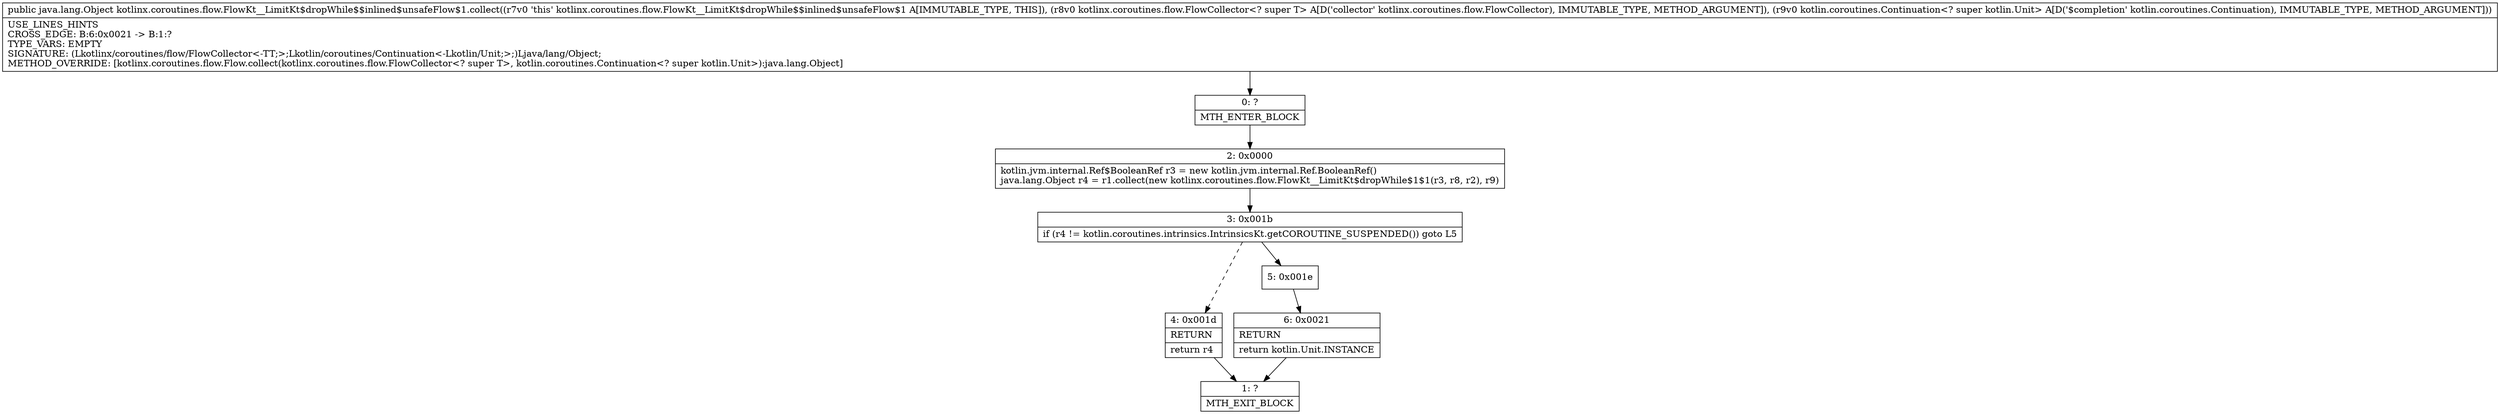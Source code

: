 digraph "CFG forkotlinx.coroutines.flow.FlowKt__LimitKt$dropWhile$$inlined$unsafeFlow$1.collect(Lkotlinx\/coroutines\/flow\/FlowCollector;Lkotlin\/coroutines\/Continuation;)Ljava\/lang\/Object;" {
Node_0 [shape=record,label="{0\:\ ?|MTH_ENTER_BLOCK\l}"];
Node_2 [shape=record,label="{2\:\ 0x0000|kotlin.jvm.internal.Ref$BooleanRef r3 = new kotlin.jvm.internal.Ref.BooleanRef()\ljava.lang.Object r4 = r1.collect(new kotlinx.coroutines.flow.FlowKt__LimitKt$dropWhile$1$1(r3, r8, r2), r9)\l}"];
Node_3 [shape=record,label="{3\:\ 0x001b|if (r4 != kotlin.coroutines.intrinsics.IntrinsicsKt.getCOROUTINE_SUSPENDED()) goto L5\l}"];
Node_4 [shape=record,label="{4\:\ 0x001d|RETURN\l|return r4\l}"];
Node_1 [shape=record,label="{1\:\ ?|MTH_EXIT_BLOCK\l}"];
Node_5 [shape=record,label="{5\:\ 0x001e}"];
Node_6 [shape=record,label="{6\:\ 0x0021|RETURN\l|return kotlin.Unit.INSTANCE\l}"];
MethodNode[shape=record,label="{public java.lang.Object kotlinx.coroutines.flow.FlowKt__LimitKt$dropWhile$$inlined$unsafeFlow$1.collect((r7v0 'this' kotlinx.coroutines.flow.FlowKt__LimitKt$dropWhile$$inlined$unsafeFlow$1 A[IMMUTABLE_TYPE, THIS]), (r8v0 kotlinx.coroutines.flow.FlowCollector\<? super T\> A[D('collector' kotlinx.coroutines.flow.FlowCollector), IMMUTABLE_TYPE, METHOD_ARGUMENT]), (r9v0 kotlin.coroutines.Continuation\<? super kotlin.Unit\> A[D('$completion' kotlin.coroutines.Continuation), IMMUTABLE_TYPE, METHOD_ARGUMENT]))  | USE_LINES_HINTS\lCROSS_EDGE: B:6:0x0021 \-\> B:1:?\lTYPE_VARS: EMPTY\lSIGNATURE: (Lkotlinx\/coroutines\/flow\/FlowCollector\<\-TT;\>;Lkotlin\/coroutines\/Continuation\<\-Lkotlin\/Unit;\>;)Ljava\/lang\/Object;\lMETHOD_OVERRIDE: [kotlinx.coroutines.flow.Flow.collect(kotlinx.coroutines.flow.FlowCollector\<? super T\>, kotlin.coroutines.Continuation\<? super kotlin.Unit\>):java.lang.Object]\l}"];
MethodNode -> Node_0;Node_0 -> Node_2;
Node_2 -> Node_3;
Node_3 -> Node_4[style=dashed];
Node_3 -> Node_5;
Node_4 -> Node_1;
Node_5 -> Node_6;
Node_6 -> Node_1;
}

